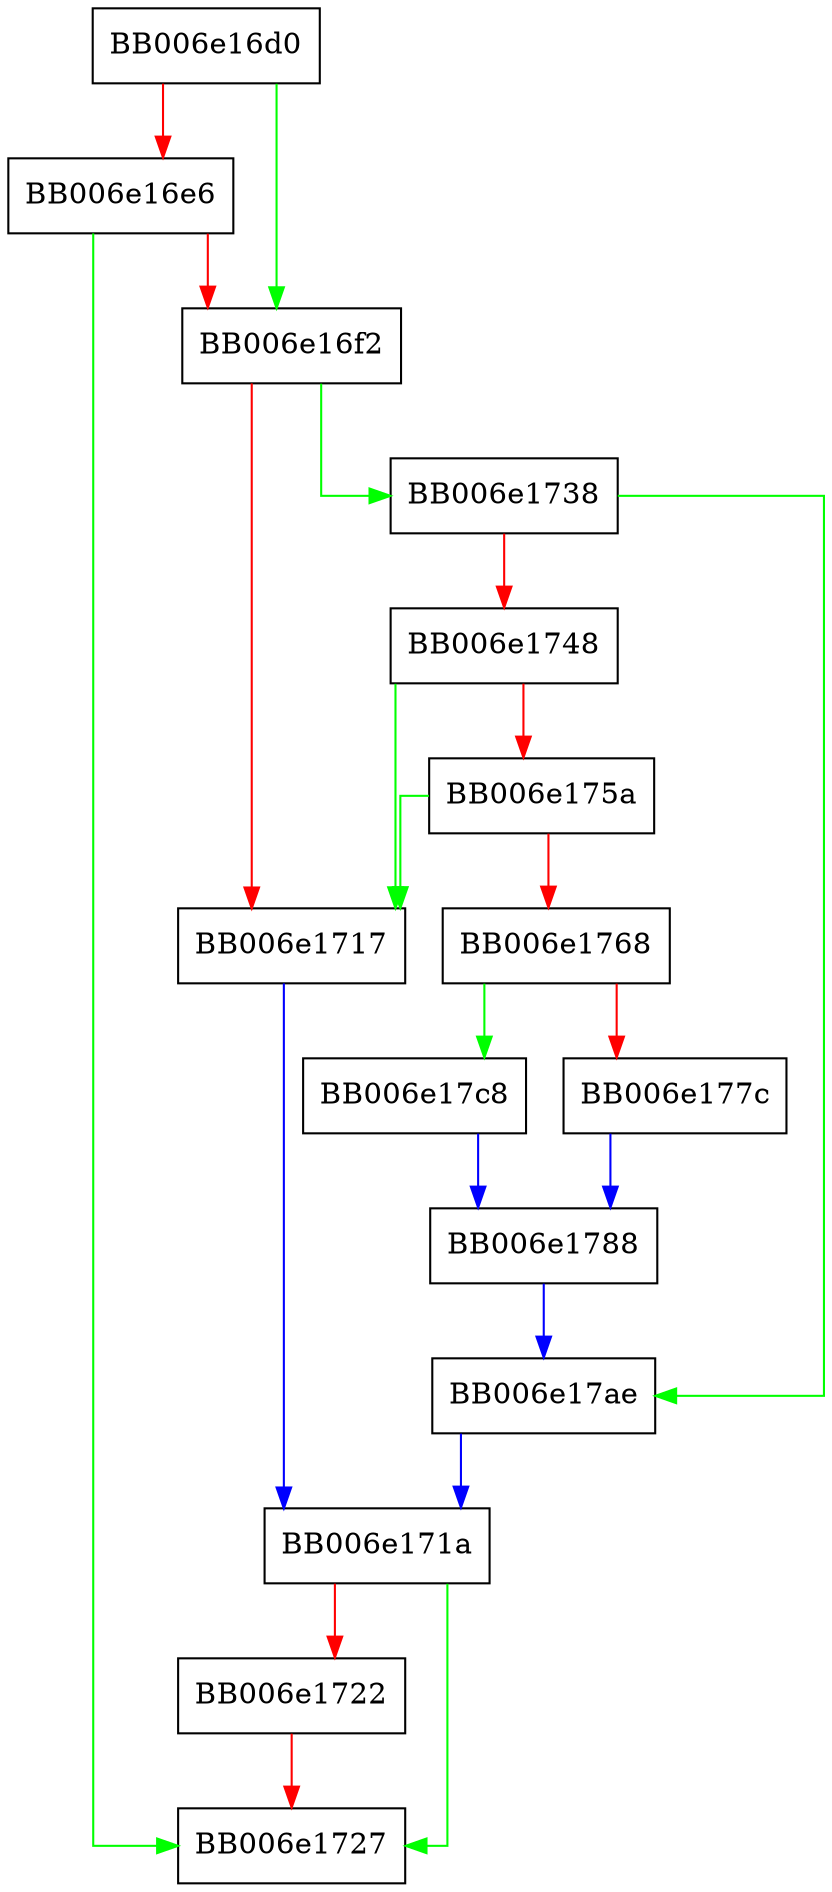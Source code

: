 digraph drbg_hash_set_ctx_params {
  node [shape="box"];
  graph [splines=ortho];
  BB006e16d0 -> BB006e16f2 [color="green"];
  BB006e16d0 -> BB006e16e6 [color="red"];
  BB006e16e6 -> BB006e1727 [color="green"];
  BB006e16e6 -> BB006e16f2 [color="red"];
  BB006e16f2 -> BB006e1738 [color="green"];
  BB006e16f2 -> BB006e1717 [color="red"];
  BB006e1717 -> BB006e171a [color="blue"];
  BB006e171a -> BB006e1727 [color="green"];
  BB006e171a -> BB006e1722 [color="red"];
  BB006e1722 -> BB006e1727 [color="red"];
  BB006e1738 -> BB006e17ae [color="green"];
  BB006e1738 -> BB006e1748 [color="red"];
  BB006e1748 -> BB006e1717 [color="green"];
  BB006e1748 -> BB006e175a [color="red"];
  BB006e175a -> BB006e1717 [color="green"];
  BB006e175a -> BB006e1768 [color="red"];
  BB006e1768 -> BB006e17c8 [color="green"];
  BB006e1768 -> BB006e177c [color="red"];
  BB006e177c -> BB006e1788 [color="blue"];
  BB006e1788 -> BB006e17ae [color="blue"];
  BB006e17ae -> BB006e171a [color="blue"];
  BB006e17c8 -> BB006e1788 [color="blue"];
}
